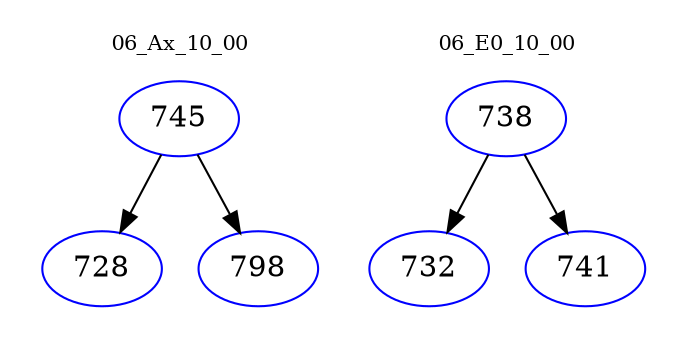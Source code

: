 digraph{
subgraph cluster_0 {
color = white
label = "06_Ax_10_00";
fontsize=10;
T0_745 [label="745", color="blue"]
T0_745 -> T0_728 [color="black"]
T0_728 [label="728", color="blue"]
T0_745 -> T0_798 [color="black"]
T0_798 [label="798", color="blue"]
}
subgraph cluster_1 {
color = white
label = "06_E0_10_00";
fontsize=10;
T1_738 [label="738", color="blue"]
T1_738 -> T1_732 [color="black"]
T1_732 [label="732", color="blue"]
T1_738 -> T1_741 [color="black"]
T1_741 [label="741", color="blue"]
}
}

